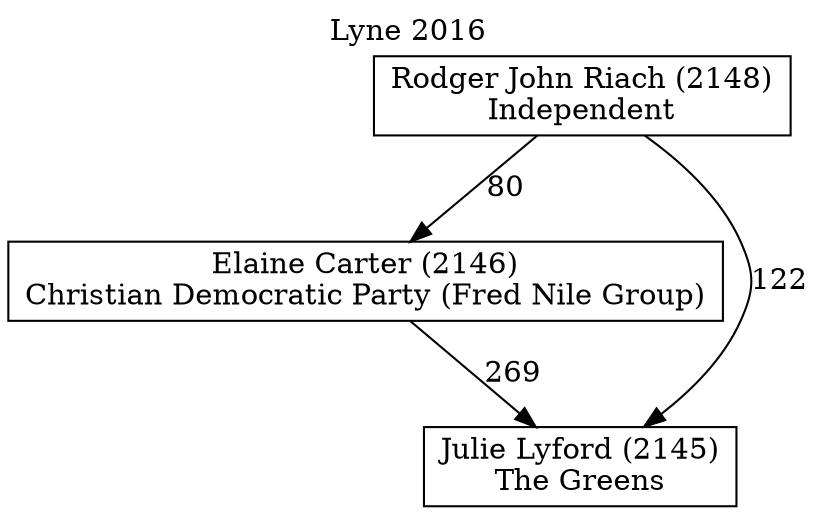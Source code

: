// House preference flow
digraph "Julie Lyford (2145)_Lyne_2016" {
	graph [label="Lyne 2016" labelloc=t mclimit=10]
	node [shape=box]
	"Elaine Carter (2146)" [label="Elaine Carter (2146)
Christian Democratic Party (Fred Nile Group)"]
	"Julie Lyford (2145)" [label="Julie Lyford (2145)
The Greens"]
	"Rodger John Riach (2148)" [label="Rodger John Riach (2148)
Independent"]
	"Elaine Carter (2146)" -> "Julie Lyford (2145)" [label=269]
	"Rodger John Riach (2148)" -> "Elaine Carter (2146)" [label=80]
	"Rodger John Riach (2148)" -> "Julie Lyford (2145)" [label=122]
}
